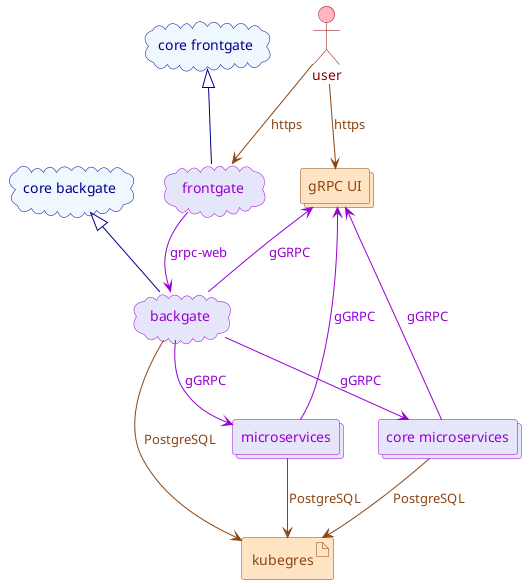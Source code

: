 @startuml
actor user as user #lightpink;line:darkred;text:darkred

' GATE
cloud       "frontgate"     as frontgate    #lavender;line:darkviolet;text:darkviolet
cloud       "backgate"      as backgate     #lavender;line:darkviolet;text:darkviolet
collections "microservices" as microservice #lavender;line:darkviolet;text:darkviolet

' CORE
cloud       "core frontgate"     as core_frontgate    #aliceblue;line:darkblue;text:darkblue
cloud       "core backgate"      as core_backgate     #aliceblue;line:darkblue;text:darkblue
collections "core microservices" as core_microservice #lavender;line:darkviolet;text:darkviolet

' 3RD PARTY
artifact    "kubegres" as kubegres #bisque;line:saddlebrown;text:saddlebrown
collections "gRPC UI"  as grpcui   #bisque;line:saddlebrown;text:saddlebrown

' gate connections
user      --> frontgate         #saddlebrown;text:saddlebrown : https
frontgate --> backgate          #darkviolet;text:darkviolet   : "grpc-web"
backgate  --> core_microservice #darkviolet;text:darkviolet   : gGRPC
backgate  --> microservice      #darkviolet;text:darkviolet   : gGRPC

' gate inheritance
core_frontgate ^-- frontgate #darkblue
core_backgate  ^-- backgate  #darkblue

' kubegres connection
backgate          --> kubegres #saddlebrown;text:saddlebrown : PostgreSQL
microservice      --> kubegres #saddlebrown;text:saddlebrown : PostgreSQL
core_microservice --> kubegres #saddlebrown;text:saddlebrown : PostgreSQL

' grpcui connection
user   --> grpcui            #saddlebrown;text:saddlebrown : https
grpcui <-- backgate          #darkviolet;text:darkviolet   : gGRPC
grpcui <-- microservice      #darkviolet;text:darkviolet   : gGRPC
grpcui <-- core_microservice #darkviolet;text:darkviolet   : gGRPC
@enduml
